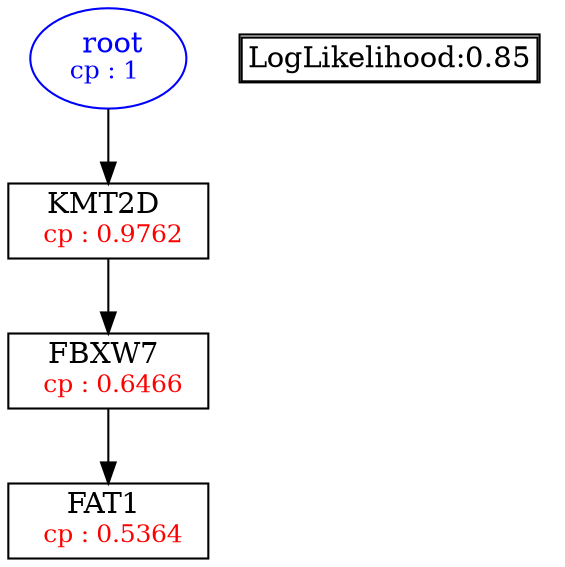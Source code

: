 digraph tree {
    "root" [label=<<font color='Blue'> root</font><br/><font color='Blue' POINT-SIZE='12'>cp : 1 </font>>, shape=oval, color=Blue];
    "S3" [label =<KMT2D <br/> <font color='Red' POINT-SIZE='12'> cp : 0.9762 </font>>, shape=box];
    "S1" [label =<FBXW7 <br/> <font color='Red' POINT-SIZE='12'> cp : 0.6466 </font>>, shape=box];
    "S2" [label =<FAT1 <br/> <font color='Red' POINT-SIZE='12'> cp : 0.5364 </font>>, shape=box];
    "root" -> "S3";
    "S3" -> "S1";
    "S1" -> "S2";

    node[shape=plaintext]
    fontsize="10"
    struct1 [label=
    <<TABLE BORDER="1" CELLBORDER="1" CELLSPACING="0" >
    <TR><TD ALIGN="LEFT">LogLikelihood:0.85</TD></TR>
    </TABLE>>];

}
